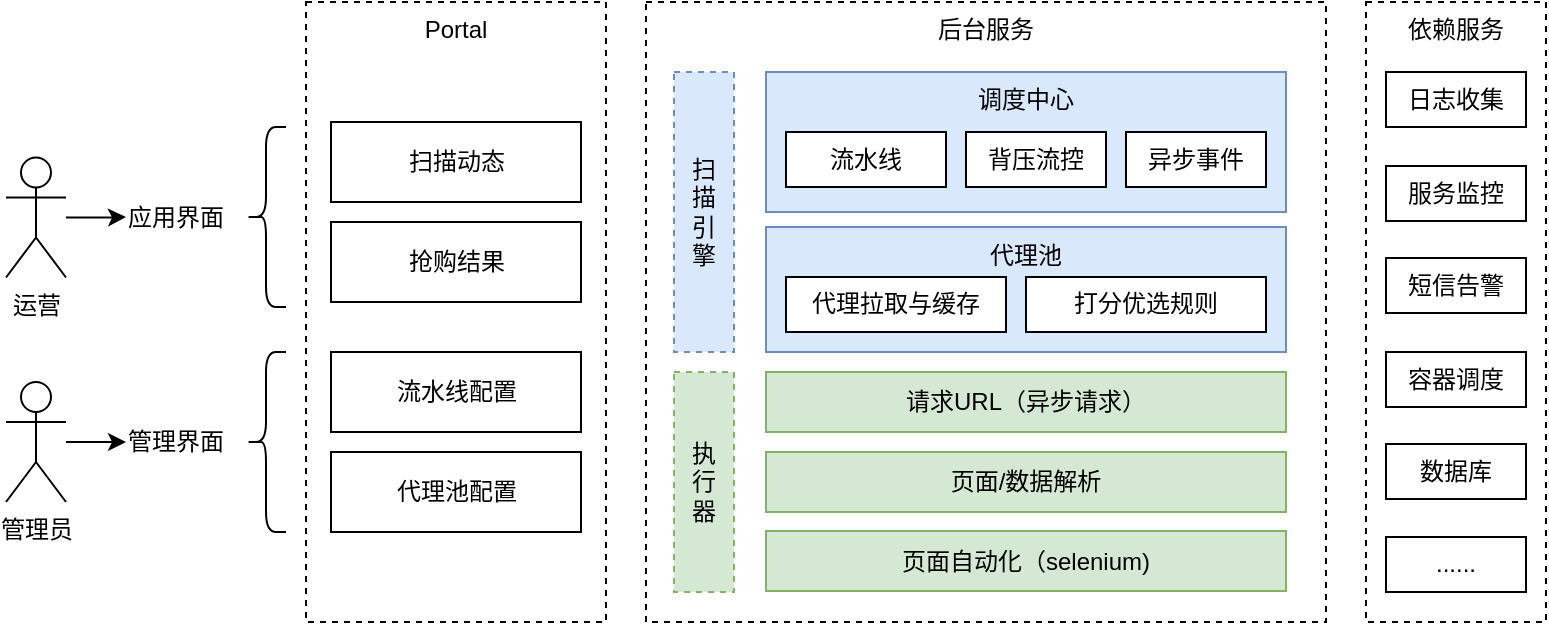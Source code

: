 <mxfile version="15.2.7" type="device" pages="5"><diagram id="zn_radVJw74srf4uqMze" name="概要"><mxGraphModel dx="1022" dy="497" grid="0" gridSize="10" guides="1" tooltips="1" connect="1" arrows="1" fold="1" page="1" pageScale="1" pageWidth="827" pageHeight="1169" math="0" shadow="0"><root><mxCell id="0"/><mxCell id="1" parent="0"/><mxCell id="VkUUz_POF_E565vtyjYb-1" value="Portal" style="rounded=0;whiteSpace=wrap;html=1;verticalAlign=top;dashed=1;" parent="1" vertex="1"><mxGeometry x="179" y="280" width="150" height="310" as="geometry"/></mxCell><mxCell id="VkUUz_POF_E565vtyjYb-2" value="扫描动态" style="rounded=0;whiteSpace=wrap;html=1;" parent="1" vertex="1"><mxGeometry x="191.5" y="340" width="125" height="40" as="geometry"/></mxCell><mxCell id="VkUUz_POF_E565vtyjYb-3" value="抢购结果" style="rounded=0;whiteSpace=wrap;html=1;" parent="1" vertex="1"><mxGeometry x="191.5" y="390" width="125" height="40" as="geometry"/></mxCell><mxCell id="VkUUz_POF_E565vtyjYb-4" value="流水线配置" style="rounded=0;whiteSpace=wrap;html=1;" parent="1" vertex="1"><mxGeometry x="191.5" y="455" width="125" height="40" as="geometry"/></mxCell><mxCell id="VkUUz_POF_E565vtyjYb-5" value="代理池配置" style="rounded=0;whiteSpace=wrap;html=1;" parent="1" vertex="1"><mxGeometry x="191.5" y="505" width="125" height="40" as="geometry"/></mxCell><mxCell id="VkUUz_POF_E565vtyjYb-6" value="" style="shape=curlyBracket;whiteSpace=wrap;html=1;rounded=1;fillColor=#ffffff;" parent="1" vertex="1"><mxGeometry x="149" y="342.5" width="20" height="90" as="geometry"/></mxCell><mxCell id="VkUUz_POF_E565vtyjYb-7" value="应用界面" style="text;html=1;strokeColor=none;fillColor=none;align=center;verticalAlign=middle;whiteSpace=wrap;rounded=0;" parent="1" vertex="1"><mxGeometry x="89" y="377.5" width="50" height="20" as="geometry"/></mxCell><mxCell id="VkUUz_POF_E565vtyjYb-8" value="" style="shape=curlyBracket;whiteSpace=wrap;html=1;rounded=1;fillColor=#ffffff;" parent="1" vertex="1"><mxGeometry x="149" y="455" width="20" height="90" as="geometry"/></mxCell><mxCell id="VkUUz_POF_E565vtyjYb-9" value="管理界面" style="text;html=1;strokeColor=none;fillColor=none;align=center;verticalAlign=middle;whiteSpace=wrap;rounded=0;" parent="1" vertex="1"><mxGeometry x="89" y="490" width="50" height="20" as="geometry"/></mxCell><mxCell id="VkUUz_POF_E565vtyjYb-12" style="edgeStyle=orthogonalEdgeStyle;rounded=0;orthogonalLoop=1;jettySize=auto;html=1;entryX=0;entryY=0.5;entryDx=0;entryDy=0;" parent="1" source="VkUUz_POF_E565vtyjYb-10" target="VkUUz_POF_E565vtyjYb-7" edge="1"><mxGeometry relative="1" as="geometry"/></mxCell><mxCell id="VkUUz_POF_E565vtyjYb-10" value="运营" style="shape=umlActor;verticalLabelPosition=bottom;verticalAlign=top;html=1;outlineConnect=0;fillColor=#ffffff;" parent="1" vertex="1"><mxGeometry x="29" y="357.75" width="30" height="60" as="geometry"/></mxCell><mxCell id="VkUUz_POF_E565vtyjYb-13" style="edgeStyle=orthogonalEdgeStyle;rounded=0;orthogonalLoop=1;jettySize=auto;html=1;" parent="1" source="VkUUz_POF_E565vtyjYb-11" target="VkUUz_POF_E565vtyjYb-9" edge="1"><mxGeometry relative="1" as="geometry"/></mxCell><mxCell id="VkUUz_POF_E565vtyjYb-11" value="管理员" style="shape=umlActor;verticalLabelPosition=bottom;verticalAlign=top;html=1;outlineConnect=0;fillColor=#ffffff;" parent="1" vertex="1"><mxGeometry x="29" y="470" width="30" height="60" as="geometry"/></mxCell><mxCell id="VkUUz_POF_E565vtyjYb-14" value="后台服务" style="rounded=0;whiteSpace=wrap;html=1;verticalAlign=top;dashed=1;" parent="1" vertex="1"><mxGeometry x="349" y="280" width="340" height="310" as="geometry"/></mxCell><mxCell id="VkUUz_POF_E565vtyjYb-16" value="调度中心" style="rounded=0;whiteSpace=wrap;html=1;verticalAlign=top;fillColor=#dae8fc;strokeColor=#6c8ebf;" parent="1" vertex="1"><mxGeometry x="409" y="315" width="260" height="70" as="geometry"/></mxCell><mxCell id="VkUUz_POF_E565vtyjYb-17" value="扫&lt;br&gt;描&lt;br&gt;引&lt;br&gt;擎" style="rounded=0;whiteSpace=wrap;html=1;fillColor=#dae8fc;strokeColor=#6c8ebf;dashed=1;" parent="1" vertex="1"><mxGeometry x="363" y="315" width="30" height="140" as="geometry"/></mxCell><mxCell id="VkUUz_POF_E565vtyjYb-18" value="流水线" style="rounded=0;whiteSpace=wrap;html=1;" parent="1" vertex="1"><mxGeometry x="419" y="345" width="80" height="27.5" as="geometry"/></mxCell><mxCell id="VkUUz_POF_E565vtyjYb-19" value="异步事件" style="rounded=0;whiteSpace=wrap;html=1;" parent="1" vertex="1"><mxGeometry x="589" y="345" width="70" height="27.5" as="geometry"/></mxCell><mxCell id="VkUUz_POF_E565vtyjYb-20" value="背压流控" style="rounded=0;whiteSpace=wrap;html=1;" parent="1" vertex="1"><mxGeometry x="509" y="345" width="70" height="27.5" as="geometry"/></mxCell><mxCell id="VkUUz_POF_E565vtyjYb-22" value="代理池" style="rounded=0;whiteSpace=wrap;html=1;verticalAlign=top;fillColor=#dae8fc;strokeColor=#6c8ebf;" parent="1" vertex="1"><mxGeometry x="409" y="392.5" width="260" height="62.5" as="geometry"/></mxCell><mxCell id="VkUUz_POF_E565vtyjYb-23" value="代理拉取与缓存" style="rounded=0;whiteSpace=wrap;html=1;" parent="1" vertex="1"><mxGeometry x="419" y="417.5" width="110" height="27.5" as="geometry"/></mxCell><mxCell id="VkUUz_POF_E565vtyjYb-24" value="打分优选规则" style="rounded=0;whiteSpace=wrap;html=1;" parent="1" vertex="1"><mxGeometry x="539" y="417.5" width="120" height="27.5" as="geometry"/></mxCell><mxCell id="VkUUz_POF_E565vtyjYb-25" value="执&lt;br&gt;行&lt;br&gt;器" style="rounded=0;whiteSpace=wrap;html=1;fillColor=#d5e8d4;strokeColor=#82b366;dashed=1;" parent="1" vertex="1"><mxGeometry x="363" y="465" width="30" height="110" as="geometry"/></mxCell><mxCell id="VkUUz_POF_E565vtyjYb-26" value="请求URL（异步请求）" style="rounded=0;whiteSpace=wrap;html=1;fillColor=#d5e8d4;strokeColor=#82b366;" parent="1" vertex="1"><mxGeometry x="409" y="465" width="260" height="30" as="geometry"/></mxCell><mxCell id="VkUUz_POF_E565vtyjYb-27" value="页面/数据解析" style="rounded=0;whiteSpace=wrap;html=1;fillColor=#d5e8d4;strokeColor=#82b366;" parent="1" vertex="1"><mxGeometry x="409" y="505" width="260" height="30" as="geometry"/></mxCell><mxCell id="VkUUz_POF_E565vtyjYb-28" value="页面自动化（selenium)" style="rounded=0;whiteSpace=wrap;html=1;fillColor=#d5e8d4;strokeColor=#82b366;" parent="1" vertex="1"><mxGeometry x="409" y="544.5" width="260" height="30" as="geometry"/></mxCell><mxCell id="VkUUz_POF_E565vtyjYb-29" value="依赖服务" style="rounded=0;whiteSpace=wrap;html=1;verticalAlign=top;dashed=1;" parent="1" vertex="1"><mxGeometry x="709" y="280" width="90" height="310" as="geometry"/></mxCell><mxCell id="VkUUz_POF_E565vtyjYb-30" value="日志收集" style="rounded=0;whiteSpace=wrap;html=1;" parent="1" vertex="1"><mxGeometry x="719" y="315" width="70" height="27.5" as="geometry"/></mxCell><mxCell id="VkUUz_POF_E565vtyjYb-31" value="服务监控" style="rounded=0;whiteSpace=wrap;html=1;" parent="1" vertex="1"><mxGeometry x="719" y="362" width="70" height="27.5" as="geometry"/></mxCell><mxCell id="VkUUz_POF_E565vtyjYb-32" value="短信告警" style="rounded=0;whiteSpace=wrap;html=1;" parent="1" vertex="1"><mxGeometry x="719" y="408" width="70" height="27.5" as="geometry"/></mxCell><mxCell id="VkUUz_POF_E565vtyjYb-33" value="容器调度" style="rounded=0;whiteSpace=wrap;html=1;" parent="1" vertex="1"><mxGeometry x="719" y="455" width="70" height="27.5" as="geometry"/></mxCell><mxCell id="VkUUz_POF_E565vtyjYb-34" value="数据库" style="rounded=0;whiteSpace=wrap;html=1;" parent="1" vertex="1"><mxGeometry x="719" y="501" width="70" height="27.5" as="geometry"/></mxCell><mxCell id="VkUUz_POF_E565vtyjYb-35" value="......" style="rounded=0;whiteSpace=wrap;html=1;" parent="1" vertex="1"><mxGeometry x="719" y="547.5" width="70" height="27.5" as="geometry"/></mxCell></root></mxGraphModel></diagram><diagram id="5Mnyd9Uav9bmYXmM3oB-" name="部署"><mxGraphModel dx="782" dy="497" grid="1" gridSize="10" guides="1" tooltips="1" connect="1" arrows="1" fold="1" page="1" pageScale="1" pageWidth="827" pageHeight="1169" math="0" shadow="0"><root><mxCell id="m2p8qZTiYPb45v01AeNA-0"/><mxCell id="m2p8qZTiYPb45v01AeNA-1" parent="m2p8qZTiYPb45v01AeNA-0"/><mxCell id="0DFjP4N_s7goFwWUDiZK-11" value="执行器" style="rounded=1;whiteSpace=wrap;html=1;fillColor=#d5e8d4;dashed=1;verticalAlign=bottom;strokeColor=#82b366;" parent="m2p8qZTiYPb45v01AeNA-1" vertex="1"><mxGeometry x="260" y="470" width="480" height="140" as="geometry"/></mxCell><mxCell id="0DFjP4N_s7goFwWUDiZK-14" value="美国机房" style="rounded=0;whiteSpace=wrap;html=1;dashed=1;fillColor=none;verticalAlign=top;" parent="m2p8qZTiYPb45v01AeNA-1" vertex="1"><mxGeometry x="240" y="220" width="520" height="410" as="geometry"/></mxCell><mxCell id="0DFjP4N_s7goFwWUDiZK-12" value="扫描引擎" style="rounded=1;whiteSpace=wrap;html=1;fillColor=#dae8fc;dashed=1;verticalAlign=bottom;strokeColor=#6c8ebf;" parent="m2p8qZTiYPb45v01AeNA-1" vertex="1"><mxGeometry x="260" y="250" width="480" height="140" as="geometry"/></mxCell><mxCell id="0DFjP4N_s7goFwWUDiZK-3" style="edgeStyle=orthogonalEdgeStyle;rounded=0;orthogonalLoop=1;jettySize=auto;html=1;entryX=0.5;entryY=1;entryDx=0;entryDy=0;entryPerimeter=0;" parent="m2p8qZTiYPb45v01AeNA-1" source="m2p8qZTiYPb45v01AeNA-2" target="qjcVVN8iH2hyOPGuwCcn-1" edge="1"><mxGeometry relative="1" as="geometry"/></mxCell><mxCell id="0DFjP4N_s7goFwWUDiZK-6" value="grpc" style="edgeStyle=orthogonalEdgeStyle;rounded=0;orthogonalLoop=1;jettySize=auto;html=1;" parent="m2p8qZTiYPb45v01AeNA-1" source="m2p8qZTiYPb45v01AeNA-2" target="VvvhscK4DHqr3Rf9634c-0" edge="1"><mxGeometry relative="1" as="geometry"/></mxCell><mxCell id="jUNd7zMDhrbQgNgRlv9O-1" value="grpc stream" style="edgeStyle=orthogonalEdgeStyle;rounded=0;orthogonalLoop=1;jettySize=auto;html=1;exitX=0;exitY=0.5;exitDx=0;exitDy=0;entryX=1;entryY=0.5;entryDx=0;entryDy=0;startArrow=none;startFill=0;" parent="m2p8qZTiYPb45v01AeNA-1" source="m2p8qZTiYPb45v01AeNA-2" target="lEOxec7pgWUL1iXRV1Ll-0" edge="1"><mxGeometry relative="1" as="geometry"/></mxCell><mxCell id="m2p8qZTiYPb45v01AeNA-2" value="调度中心&lt;br&gt;&amp;lt;4u8g x 1&amp;gt;" style="rounded=0;whiteSpace=wrap;html=1;fillColor=#ffffff;" parent="m2p8qZTiYPb45v01AeNA-1" vertex="1"><mxGeometry x="300" y="280" width="120" height="80" as="geometry"/></mxCell><mxCell id="qjcVVN8iH2hyOPGuwCcn-1" value="数据库&lt;br&gt;MySQL" style="shape=cylinder3;whiteSpace=wrap;html=1;boundedLbl=1;backgroundOutline=1;size=15;fillColor=#ffffff;" parent="m2p8qZTiYPb45v01AeNA-1" vertex="1"><mxGeometry x="310" y="90" width="100" height="90" as="geometry"/></mxCell><mxCell id="0DFjP4N_s7goFwWUDiZK-5" style="edgeStyle=orthogonalEdgeStyle;rounded=0;orthogonalLoop=1;jettySize=auto;html=1;exitX=0.5;exitY=0;exitDx=0;exitDy=0;entryX=1;entryY=0.5;entryDx=0;entryDy=0;entryPerimeter=0;" parent="m2p8qZTiYPb45v01AeNA-1" source="VvvhscK4DHqr3Rf9634c-0" target="qjcVVN8iH2hyOPGuwCcn-1" edge="1"><mxGeometry relative="1" as="geometry"/></mxCell><mxCell id="VvvhscK4DHqr3Rf9634c-0" value="代理池&lt;br&gt;&amp;lt;2u4g x 1&amp;gt;" style="rounded=0;whiteSpace=wrap;html=1;fillColor=#ffffff;" parent="m2p8qZTiYPb45v01AeNA-1" vertex="1"><mxGeometry x="580" y="280" width="120" height="80" as="geometry"/></mxCell><mxCell id="0DFjP4N_s7goFwWUDiZK-2" style="edgeStyle=orthogonalEdgeStyle;rounded=0;orthogonalLoop=1;jettySize=auto;html=1;exitX=0.5;exitY=0;exitDx=0;exitDy=0;entryX=0;entryY=0.5;entryDx=0;entryDy=0;entryPerimeter=0;" parent="m2p8qZTiYPb45v01AeNA-1" source="lEOxec7pgWUL1iXRV1Ll-0" target="qjcVVN8iH2hyOPGuwCcn-1" edge="1"><mxGeometry relative="1" as="geometry"/></mxCell><mxCell id="lEOxec7pgWUL1iXRV1Ll-0" value="Portal" style="rounded=0;whiteSpace=wrap;html=1;fillColor=#ffffff;" parent="m2p8qZTiYPb45v01AeNA-1" vertex="1"><mxGeometry x="60" y="280" width="120" height="80" as="geometry"/></mxCell><mxCell id="0DFjP4N_s7goFwWUDiZK-8" style="edgeStyle=orthogonalEdgeStyle;rounded=0;orthogonalLoop=1;jettySize=auto;html=1;exitX=0.5;exitY=0;exitDx=0;exitDy=0;entryX=0.5;entryY=1;entryDx=0;entryDy=0;startArrow=classic;startFill=1;" parent="m2p8qZTiYPb45v01AeNA-1" source="A5F9TtjeqHG_zUedY70q-0" target="m2p8qZTiYPb45v01AeNA-2" edge="1"><mxGeometry relative="1" as="geometry"/></mxCell><mxCell id="A5F9TtjeqHG_zUedY70q-0" value="执行器：请求URL&lt;br&gt;&amp;lt;4u4g x 1&amp;gt;" style="rounded=0;whiteSpace=wrap;html=1;fillColor=#ffffff;" parent="m2p8qZTiYPb45v01AeNA-1" vertex="1"><mxGeometry x="300" y="500" width="120" height="80" as="geometry"/></mxCell><mxCell id="0DFjP4N_s7goFwWUDiZK-9" style="edgeStyle=orthogonalEdgeStyle;rounded=0;orthogonalLoop=1;jettySize=auto;html=1;exitX=0.5;exitY=0;exitDx=0;exitDy=0;entryX=0.5;entryY=1;entryDx=0;entryDy=0;startArrow=classic;startFill=1;" parent="m2p8qZTiYPb45v01AeNA-1" source="CZ3mV727QCNVCKBc-Sg6-0" target="m2p8qZTiYPb45v01AeNA-2" edge="1"><mxGeometry relative="1" as="geometry"/></mxCell><mxCell id="CZ3mV727QCNVCKBc-Sg6-0" value="执行器：数据解析&lt;br&gt;&amp;lt;4u4g x 1&amp;gt;" style="rounded=0;whiteSpace=wrap;html=1;fillColor=#ffffff;" parent="m2p8qZTiYPb45v01AeNA-1" vertex="1"><mxGeometry x="450" y="500" width="120" height="80" as="geometry"/></mxCell><mxCell id="0DFjP4N_s7goFwWUDiZK-10" style="edgeStyle=orthogonalEdgeStyle;rounded=0;orthogonalLoop=1;jettySize=auto;html=1;exitX=0.5;exitY=0;exitDx=0;exitDy=0;entryX=0.5;entryY=1;entryDx=0;entryDy=0;startArrow=classic;startFill=1;" parent="m2p8qZTiYPb45v01AeNA-1" source="0DFjP4N_s7goFwWUDiZK-0" target="m2p8qZTiYPb45v01AeNA-2" edge="1"><mxGeometry relative="1" as="geometry"/></mxCell><mxCell id="0DFjP4N_s7goFwWUDiZK-13" value="grpc" style="edgeLabel;html=1;align=center;verticalAlign=middle;resizable=0;points=[];" parent="0DFjP4N_s7goFwWUDiZK-10" vertex="1" connectable="0"><mxGeometry x="0.418" y="-1" relative="1" as="geometry"><mxPoint as="offset"/></mxGeometry></mxCell><mxCell id="0DFjP4N_s7goFwWUDiZK-0" value="执行器：页面自动化&lt;br&gt;&amp;lt;4u8g x 2&amp;gt;" style="rounded=0;whiteSpace=wrap;html=1;fillColor=#ffffff;" parent="m2p8qZTiYPb45v01AeNA-1" vertex="1"><mxGeometry x="600" y="500" width="120" height="80" as="geometry"/></mxCell><mxCell id="jUNd7zMDhrbQgNgRlv9O-2" value="动态事件" style="text;html=1;strokeColor=none;fillColor=none;align=center;verticalAlign=middle;whiteSpace=wrap;rounded=0;dashed=1;" parent="m2p8qZTiYPb45v01AeNA-1" vertex="1"><mxGeometry x="220" y="330" width="50" height="20" as="geometry"/></mxCell><mxCell id="jUNd7zMDhrbQgNgRlv9O-4" style="edgeStyle=orthogonalEdgeStyle;rounded=0;orthogonalLoop=1;jettySize=auto;html=1;exitX=0.5;exitY=1;exitDx=0;exitDy=0;startArrow=none;startFill=0;" parent="m2p8qZTiYPb45v01AeNA-1" source="jUNd7zMDhrbQgNgRlv9O-2" target="jUNd7zMDhrbQgNgRlv9O-2" edge="1"><mxGeometry relative="1" as="geometry"/></mxCell></root></mxGraphModel></diagram><diagram id="o7geZ29fc194wpKptkJl" name="调度中心"><mxGraphModel dx="782" dy="497" grid="1" gridSize="10" guides="1" tooltips="1" connect="1" arrows="1" fold="1" page="1" pageScale="1" pageWidth="827" pageHeight="1169" math="0" shadow="0"><root><mxCell id="bjoXDj1flYZmd2QOnNdR-0"/><mxCell id="bjoXDj1flYZmd2QOnNdR-1" parent="bjoXDj1flYZmd2QOnNdR-0"/><mxCell id="frBY4mKvF6ZLKelZZ3ug-40" value="流水线" style="rounded=0;whiteSpace=wrap;html=1;fillColor=none;fontSize=14;verticalAlign=top;" parent="bjoXDj1flYZmd2QOnNdR-1" vertex="1"><mxGeometry x="30" y="640" width="782" height="140" as="geometry"/></mxCell><mxCell id="frBY4mKvF6ZLKelZZ3ug-27" value="处理单元" style="rounded=0;whiteSpace=wrap;html=1;fillColor=none;fontSize=14;verticalAlign=top;dashed=1;" parent="bjoXDj1flYZmd2QOnNdR-1" vertex="1"><mxGeometry x="39" y="150" width="750" height="270" as="geometry"/></mxCell><mxCell id="frBY4mKvF6ZLKelZZ3ug-0" value="Source&lt;br&gt;&amp;lt;BlockingQue&amp;gt;" style="rounded=1;whiteSpace=wrap;html=1;fillColor=none;fontSize=14;" parent="bjoXDj1flYZmd2QOnNdR-1" vertex="1"><mxGeometry x="49" y="240" width="120" height="80" as="geometry"/></mxCell><mxCell id="frBY4mKvF6ZLKelZZ3ug-1" value="Sink&lt;br&gt;&amp;lt;BlockingQue&amp;gt;" style="rounded=1;whiteSpace=wrap;html=1;fillColor=none;fontSize=14;" parent="bjoXDj1flYZmd2QOnNdR-1" vertex="1"><mxGeometry x="629" y="240" width="120" height="80" as="geometry"/></mxCell><mxCell id="frBY4mKvF6ZLKelZZ3ug-5" style="edgeStyle=orthogonalEdgeStyle;rounded=0;orthogonalLoop=1;jettySize=auto;html=1;exitX=0;exitY=0.5;exitDx=0;exitDy=0;entryX=0;entryY=1;entryDx=0;entryDy=0;startArrow=classic;startFill=1;fontSize=14;" parent="bjoXDj1flYZmd2QOnNdR-1" source="frBY4mKvF6ZLKelZZ3ug-2" target="frBY4mKvF6ZLKelZZ3ug-3" edge="1"><mxGeometry relative="1" as="geometry"/></mxCell><mxCell id="frBY4mKvF6ZLKelZZ3ug-22" style="edgeStyle=orthogonalEdgeStyle;rounded=0;orthogonalLoop=1;jettySize=auto;html=1;exitX=1;exitY=0.5;exitDx=0;exitDy=0;entryX=1;entryY=1;entryDx=0;entryDy=0;startArrow=none;startFill=0;fontSize=14;" parent="bjoXDj1flYZmd2QOnNdR-1" source="frBY4mKvF6ZLKelZZ3ug-2" target="frBY4mKvF6ZLKelZZ3ug-3" edge="1"><mxGeometry relative="1" as="geometry"/></mxCell><mxCell id="frBY4mKvF6ZLKelZZ3ug-2" value="执行器" style="rounded=0;whiteSpace=wrap;html=1;fillColor=none;fontSize=14;" parent="bjoXDj1flYZmd2QOnNdR-1" vertex="1"><mxGeometry x="344" y="440" width="120" height="80" as="geometry"/></mxCell><mxCell id="frBY4mKvF6ZLKelZZ3ug-7" style="edgeStyle=orthogonalEdgeStyle;rounded=0;orthogonalLoop=1;jettySize=auto;html=1;startArrow=none;startFill=0;fontSize=14;" parent="bjoXDj1flYZmd2QOnNdR-1" source="frBY4mKvF6ZLKelZZ3ug-3" target="frBY4mKvF6ZLKelZZ3ug-1" edge="1"><mxGeometry relative="1" as="geometry"/></mxCell><mxCell id="frBY4mKvF6ZLKelZZ3ug-15" style="edgeStyle=orthogonalEdgeStyle;rounded=0;orthogonalLoop=1;jettySize=auto;html=1;entryX=1;entryY=0.5;entryDx=0;entryDy=0;startArrow=classic;startFill=1;fontSize=14;" parent="bjoXDj1flYZmd2QOnNdR-1" source="frBY4mKvF6ZLKelZZ3ug-3" target="frBY4mKvF6ZLKelZZ3ug-0" edge="1"><mxGeometry relative="1" as="geometry"/></mxCell><mxCell id="frBY4mKvF6ZLKelZZ3ug-24" style="rounded=0;orthogonalLoop=1;jettySize=auto;html=1;entryX=0;entryY=0.75;entryDx=0;entryDy=0;startArrow=none;startFill=0;fontSize=14;exitX=1;exitY=0.5;exitDx=0;exitDy=0;" parent="bjoXDj1flYZmd2QOnNdR-1" source="frBY4mKvF6ZLKelZZ3ug-3" target="frBY4mKvF6ZLKelZZ3ug-1" edge="1"><mxGeometry relative="1" as="geometry"/></mxCell><mxCell id="frBY4mKvF6ZLKelZZ3ug-3" value="Processor" style="ellipse;whiteSpace=wrap;html=1;aspect=fixed;fillColor=none;fontSize=14;" parent="bjoXDj1flYZmd2QOnNdR-1" vertex="1"><mxGeometry x="349" y="225" width="110" height="110" as="geometry"/></mxCell><mxCell id="frBY4mKvF6ZLKelZZ3ug-6" value="1. 循环拉取任务" style="text;html=1;strokeColor=none;fillColor=none;align=center;verticalAlign=middle;whiteSpace=wrap;rounded=0;fontSize=14;" parent="bjoXDj1flYZmd2QOnNdR-1" vertex="1"><mxGeometry x="179" y="470" width="120" height="20" as="geometry"/></mxCell><mxCell id="frBY4mKvF6ZLKelZZ3ug-8" value="2.. 判断下游水位（正在执行任务+队列待处理长度）" style="text;html=1;strokeColor=none;fillColor=none;align=center;verticalAlign=middle;whiteSpace=wrap;rounded=0;fontSize=14;" parent="bjoXDj1flYZmd2QOnNdR-1" vertex="1"><mxGeometry x="469" y="250" width="145" height="20" as="geometry"/></mxCell><mxCell id="frBY4mKvF6ZLKelZZ3ug-16" value="3. 拉取处理数据" style="text;html=1;strokeColor=none;fillColor=none;align=center;verticalAlign=middle;whiteSpace=wrap;rounded=0;fontSize=14;" parent="bjoXDj1flYZmd2QOnNdR-1" vertex="1"><mxGeometry x="189" y="260" width="145" height="20" as="geometry"/></mxCell><mxCell id="frBY4mKvF6ZLKelZZ3ug-17" value="2.1 若下游水位高，则返回空" style="text;html=1;strokeColor=none;fillColor=none;align=center;verticalAlign=middle;whiteSpace=wrap;rounded=0;fontSize=14;" parent="bjoXDj1flYZmd2QOnNdR-1" vertex="1"><mxGeometry x="219" y="310" width="130" height="20" as="geometry"/></mxCell><mxCell id="frBY4mKvF6ZLKelZZ3ug-18" value="3.1 返回拉取的数据或超时返回空" style="text;html=1;strokeColor=none;fillColor=none;align=center;verticalAlign=middle;whiteSpace=wrap;rounded=0;fontSize=14;" parent="bjoXDj1flYZmd2QOnNdR-1" vertex="1"><mxGeometry x="219" y="350" width="145" height="20" as="geometry"/></mxCell><mxCell id="frBY4mKvF6ZLKelZZ3ug-20" value="4 处理数据" style="text;html=1;strokeColor=none;fillColor=none;align=center;verticalAlign=middle;whiteSpace=wrap;rounded=0;fontSize=14;" parent="bjoXDj1flYZmd2QOnNdR-1" vertex="1"><mxGeometry x="334" y="530" width="120" height="20" as="geometry"/></mxCell><mxCell id="frBY4mKvF6ZLKelZZ3ug-23" value="5 异步返回结果" style="text;html=1;strokeColor=none;fillColor=none;align=center;verticalAlign=middle;whiteSpace=wrap;rounded=0;fontSize=14;" parent="bjoXDj1flYZmd2QOnNdR-1" vertex="1"><mxGeometry x="484" y="470" width="130" height="20" as="geometry"/></mxCell><mxCell id="frBY4mKvF6ZLKelZZ3ug-25" value="6 推送结果到队列" style="text;html=1;strokeColor=none;fillColor=none;align=center;verticalAlign=middle;whiteSpace=wrap;rounded=0;fontSize=14;" parent="bjoXDj1flYZmd2QOnNdR-1" vertex="1"><mxGeometry x="499" y="310" width="130" height="20" as="geometry"/></mxCell><mxCell id="frBY4mKvF6ZLKelZZ3ug-36" style="edgeStyle=none;rounded=0;orthogonalLoop=1;jettySize=auto;html=1;entryX=0;entryY=0.5;entryDx=0;entryDy=0;startArrow=none;startFill=0;fontSize=14;" parent="bjoXDj1flYZmd2QOnNdR-1" source="frBY4mKvF6ZLKelZZ3ug-29" target="frBY4mKvF6ZLKelZZ3ug-32" edge="1"><mxGeometry relative="1" as="geometry"/></mxCell><mxCell id="frBY4mKvF6ZLKelZZ3ug-29" value="处理单元" style="rounded=0;whiteSpace=wrap;html=1;fillColor=none;fontSize=14;" parent="bjoXDj1flYZmd2QOnNdR-1" vertex="1"><mxGeometry x="192.5" y="690" width="98.5" height="60" as="geometry"/></mxCell><mxCell id="frBY4mKvF6ZLKelZZ3ug-35" style="edgeStyle=none;rounded=0;orthogonalLoop=1;jettySize=auto;html=1;entryX=0;entryY=0.5;entryDx=0;entryDy=0;startArrow=none;startFill=0;fontSize=14;" parent="bjoXDj1flYZmd2QOnNdR-1" source="frBY4mKvF6ZLKelZZ3ug-30" target="frBY4mKvF6ZLKelZZ3ug-29" edge="1"><mxGeometry relative="1" as="geometry"/></mxCell><mxCell id="frBY4mKvF6ZLKelZZ3ug-30" value="Source" style="rounded=1;whiteSpace=wrap;html=1;fillColor=none;fontSize=14;" parent="bjoXDj1flYZmd2QOnNdR-1" vertex="1"><mxGeometry x="41" y="680" width="120" height="80" as="geometry"/></mxCell><mxCell id="frBY4mKvF6ZLKelZZ3ug-31" value="Sink" style="rounded=1;whiteSpace=wrap;html=1;fillColor=none;fontSize=14;" parent="bjoXDj1flYZmd2QOnNdR-1" vertex="1"><mxGeometry x="681" y="680" width="120" height="80" as="geometry"/></mxCell><mxCell id="frBY4mKvF6ZLKelZZ3ug-37" style="edgeStyle=none;rounded=0;orthogonalLoop=1;jettySize=auto;html=1;entryX=0;entryY=0.5;entryDx=0;entryDy=0;startArrow=none;startFill=0;fontSize=14;" parent="bjoXDj1flYZmd2QOnNdR-1" source="frBY4mKvF6ZLKelZZ3ug-32" target="frBY4mKvF6ZLKelZZ3ug-33" edge="1"><mxGeometry relative="1" as="geometry"/></mxCell><mxCell id="frBY4mKvF6ZLKelZZ3ug-32" value="处理单元" style="rounded=0;whiteSpace=wrap;html=1;fillColor=none;fontSize=14;" parent="bjoXDj1flYZmd2QOnNdR-1" vertex="1"><mxGeometry x="325" y="690" width="90" height="60" as="geometry"/></mxCell><mxCell id="frBY4mKvF6ZLKelZZ3ug-38" style="edgeStyle=none;rounded=0;orthogonalLoop=1;jettySize=auto;html=1;startArrow=none;startFill=0;fontSize=14;" parent="bjoXDj1flYZmd2QOnNdR-1" source="frBY4mKvF6ZLKelZZ3ug-33" target="frBY4mKvF6ZLKelZZ3ug-34" edge="1"><mxGeometry relative="1" as="geometry"/></mxCell><mxCell id="frBY4mKvF6ZLKelZZ3ug-33" value="处理单元" style="rounded=0;whiteSpace=wrap;html=1;fillColor=none;fontSize=14;" parent="bjoXDj1flYZmd2QOnNdR-1" vertex="1"><mxGeometry x="445" y="690" width="90" height="60" as="geometry"/></mxCell><mxCell id="frBY4mKvF6ZLKelZZ3ug-39" style="edgeStyle=none;rounded=0;orthogonalLoop=1;jettySize=auto;html=1;entryX=0;entryY=0.5;entryDx=0;entryDy=0;startArrow=none;startFill=0;fontSize=14;" parent="bjoXDj1flYZmd2QOnNdR-1" source="frBY4mKvF6ZLKelZZ3ug-34" target="frBY4mKvF6ZLKelZZ3ug-31" edge="1"><mxGeometry relative="1" as="geometry"/></mxCell><mxCell id="frBY4mKvF6ZLKelZZ3ug-34" value="....." style="rounded=0;whiteSpace=wrap;html=1;fillColor=none;fontSize=14;" parent="bjoXDj1flYZmd2QOnNdR-1" vertex="1"><mxGeometry x="561" y="690" width="90" height="60" as="geometry"/></mxCell></root></mxGraphModel></diagram><diagram id="87y--vqh9oEpLlvC-97G" name="代理池"><mxGraphModel dx="782" dy="497" grid="1" gridSize="10" guides="1" tooltips="1" connect="1" arrows="1" fold="1" page="1" pageScale="1" pageWidth="827" pageHeight="1169" math="0" shadow="0"><root><mxCell id="jnYG-f4Md9rEFaN7Sh_I-0"/><mxCell id="jnYG-f4Md9rEFaN7Sh_I-1" parent="jnYG-f4Md9rEFaN7Sh_I-0"/><mxCell id="prJlzEh2NwufunuwVZoo-8" style="edgeStyle=orthogonalEdgeStyle;rounded=0;orthogonalLoop=1;jettySize=auto;html=1;exitX=0;exitY=0.25;exitDx=0;exitDy=0;entryX=1;entryY=0.5;entryDx=0;entryDy=0;fontSize=14;startArrow=none;startFill=0;" edge="1" parent="jnYG-f4Md9rEFaN7Sh_I-1" source="vwj0sk1WKaQbG5iwmYdN-1" target="prJlzEh2NwufunuwVZoo-7"><mxGeometry relative="1" as="geometry"/></mxCell><mxCell id="vwj0sk1WKaQbG5iwmYdN-1" value="代理池" style="rounded=0;whiteSpace=wrap;html=1;fontSize=14;verticalAlign=top;" vertex="1" parent="jnYG-f4Md9rEFaN7Sh_I-1"><mxGeometry x="300" y="30" width="340" height="210" as="geometry"/></mxCell><mxCell id="n3FQMJBt36sYqz6ObVux-0" value="优先队列&lt;br&gt;&lt;span style=&quot;font-size: 11.667px&quot;&gt;&amp;lt;按分数排序&amp;gt;&lt;/span&gt;" style="rounded=0;whiteSpace=wrap;html=1;fontSize=14;" vertex="1" parent="jnYG-f4Md9rEFaN7Sh_I-1"><mxGeometry x="350" y="70" width="240" height="60" as="geometry"/></mxCell><mxCell id="vwj0sk1WKaQbG5iwmYdN-2" style="edgeStyle=orthogonalEdgeStyle;rounded=0;orthogonalLoop=1;jettySize=auto;html=1;exitX=0.25;exitY=0;exitDx=0;exitDy=0;entryX=0.25;entryY=1;entryDx=0;entryDy=0;fontSize=14;startArrow=classic;startFill=1;" edge="1" parent="jnYG-f4Md9rEFaN7Sh_I-1" source="8BQmKPhPc3DnyYNmzjXR-0" target="vwj0sk1WKaQbG5iwmYdN-0"><mxGeometry relative="1" as="geometry"/></mxCell><mxCell id="prJlzEh2NwufunuwVZoo-2" style="edgeStyle=orthogonalEdgeStyle;rounded=0;orthogonalLoop=1;jettySize=auto;html=1;exitX=0.75;exitY=0;exitDx=0;exitDy=0;entryX=0.75;entryY=1;entryDx=0;entryDy=0;fontSize=14;startArrow=none;startFill=0;" edge="1" parent="jnYG-f4Md9rEFaN7Sh_I-1" source="8BQmKPhPc3DnyYNmzjXR-0" target="vwj0sk1WKaQbG5iwmYdN-0"><mxGeometry relative="1" as="geometry"/></mxCell><mxCell id="8BQmKPhPc3DnyYNmzjXR-0" value="client" style="rounded=0;whiteSpace=wrap;html=1;fontSize=14;" vertex="1" parent="jnYG-f4Md9rEFaN7Sh_I-1"><mxGeometry x="350" y="350" width="240" height="60" as="geometry"/></mxCell><mxCell id="prJlzEh2NwufunuwVZoo-0" style="edgeStyle=orthogonalEdgeStyle;rounded=0;orthogonalLoop=1;jettySize=auto;html=1;exitX=0.25;exitY=0;exitDx=0;exitDy=0;entryX=0.25;entryY=1;entryDx=0;entryDy=0;fontSize=14;startArrow=classic;startFill=1;" edge="1" parent="jnYG-f4Md9rEFaN7Sh_I-1" source="vwj0sk1WKaQbG5iwmYdN-0" target="n3FQMJBt36sYqz6ObVux-0"><mxGeometry relative="1" as="geometry"/></mxCell><mxCell id="prJlzEh2NwufunuwVZoo-5" style="edgeStyle=orthogonalEdgeStyle;rounded=0;orthogonalLoop=1;jettySize=auto;html=1;exitX=0.75;exitY=0;exitDx=0;exitDy=0;entryX=0.75;entryY=1;entryDx=0;entryDy=0;fontSize=14;startArrow=none;startFill=0;" edge="1" parent="jnYG-f4Md9rEFaN7Sh_I-1" source="vwj0sk1WKaQbG5iwmYdN-0" target="n3FQMJBt36sYqz6ObVux-0"><mxGeometry relative="1" as="geometry"/></mxCell><mxCell id="vwj0sk1WKaQbG5iwmYdN-0" value="grpc接口" style="rounded=0;whiteSpace=wrap;html=1;fontSize=14;" vertex="1" parent="jnYG-f4Md9rEFaN7Sh_I-1"><mxGeometry x="350" y="180" width="240" height="40" as="geometry"/></mxCell><mxCell id="vwj0sk1WKaQbG5iwmYdN-3" value="1 获取代理" style="text;html=1;strokeColor=none;fillColor=none;align=center;verticalAlign=middle;whiteSpace=wrap;rounded=0;fontSize=14;" vertex="1" parent="jnYG-f4Md9rEFaN7Sh_I-1"><mxGeometry x="300" y="290" width="104" height="20" as="geometry"/></mxCell><mxCell id="prJlzEh2NwufunuwVZoo-1" value="2 取高分代理" style="text;html=1;strokeColor=none;fillColor=none;align=center;verticalAlign=middle;whiteSpace=wrap;rounded=0;fontSize=14;" vertex="1" parent="jnYG-f4Md9rEFaN7Sh_I-1"><mxGeometry x="300" y="140" width="104" height="20" as="geometry"/></mxCell><mxCell id="prJlzEh2NwufunuwVZoo-3" value="3 使用代理请求URL" style="text;html=1;strokeColor=none;fillColor=none;align=center;verticalAlign=middle;whiteSpace=wrap;rounded=0;fontSize=14;" vertex="1" parent="jnYG-f4Md9rEFaN7Sh_I-1"><mxGeometry x="397" y="420" width="146" height="20" as="geometry"/></mxCell><mxCell id="prJlzEh2NwufunuwVZoo-4" value="4 回报代理状态" style="text;html=1;strokeColor=none;fillColor=none;align=center;verticalAlign=middle;whiteSpace=wrap;rounded=0;fontSize=14;" vertex="1" parent="jnYG-f4Md9rEFaN7Sh_I-1"><mxGeometry x="540" y="290" width="116" height="20" as="geometry"/></mxCell><mxCell id="prJlzEh2NwufunuwVZoo-6" value="5 按失败，时延进行减分，&lt;br&gt;若分值&amp;lt;0，则丢弃，否则仍入队列排序" style="text;html=1;strokeColor=none;fillColor=none;align=center;verticalAlign=middle;whiteSpace=wrap;rounded=0;fontSize=14;" vertex="1" parent="jnYG-f4Md9rEFaN7Sh_I-1"><mxGeometry x="570" y="130" width="170" height="50" as="geometry"/></mxCell><mxCell id="prJlzEh2NwufunuwVZoo-7" value="代理供应商" style="rounded=1;whiteSpace=wrap;html=1;fontSize=14;verticalAlign=middle;dashed=1;" vertex="1" parent="jnYG-f4Md9rEFaN7Sh_I-1"><mxGeometry x="50" y="105" width="140" height="100" as="geometry"/></mxCell><mxCell id="prJlzEh2NwufunuwVZoo-9" value="2.1 队列处于低水位，则从供应商拉取新代理列表" style="text;html=1;strokeColor=none;fillColor=none;align=center;verticalAlign=middle;whiteSpace=wrap;rounded=0;dashed=1;fontSize=14;" vertex="1" parent="jnYG-f4Md9rEFaN7Sh_I-1"><mxGeometry x="120" y="30" width="160" height="40" as="geometry"/></mxCell></root></mxGraphModel></diagram><diagram id="Jog0zkf6kYoKDT6OHNNI" name="执行器"><mxGraphModel dx="782" dy="497" grid="1" gridSize="10" guides="1" tooltips="1" connect="1" arrows="1" fold="1" page="1" pageScale="1" pageWidth="827" pageHeight="1169" math="0" shadow="0"><root><mxCell id="IMEYe_lE2LKAn2Ld-9nM-0"/><mxCell id="IMEYe_lE2LKAn2Ld-9nM-1" parent="IMEYe_lE2LKAn2Ld-9nM-0"/><mxCell id="z4Sv1QI8-vXBrnEteWCk-0" value="&lt;h2&gt;&lt;b&gt;执行器：请求URL&lt;/b&gt;&lt;/h2&gt;&amp;lt;go, java等异步请求&amp;gt;" style="rounded=0;whiteSpace=wrap;html=1;fillColor=#ffffff;" vertex="1" parent="IMEYe_lE2LKAn2Ld-9nM-1"><mxGeometry x="70" y="260" width="260" height="200" as="geometry"/></mxCell><mxCell id="UgV114H9ex1xa1nJ89PX-0" value="&lt;h2&gt;执行器：页面自动化&lt;/h2&gt;&amp;lt;基于Selenium自动填充下单,&lt;br&gt;1. 使用Selenium ide录制下单脚本&lt;br&gt;2. 将录制脚本导出为java，node，或python对应代码&lt;br&gt;3. 整合进执行器响应流程执行自动下单&amp;gt;" style="rounded=0;whiteSpace=wrap;html=1;fillColor=#ffffff;" vertex="1" parent="IMEYe_lE2LKAn2Ld-9nM-1"><mxGeometry x="360" y="260" width="300" height="200" as="geometry"/></mxCell></root></mxGraphModel></diagram></mxfile>